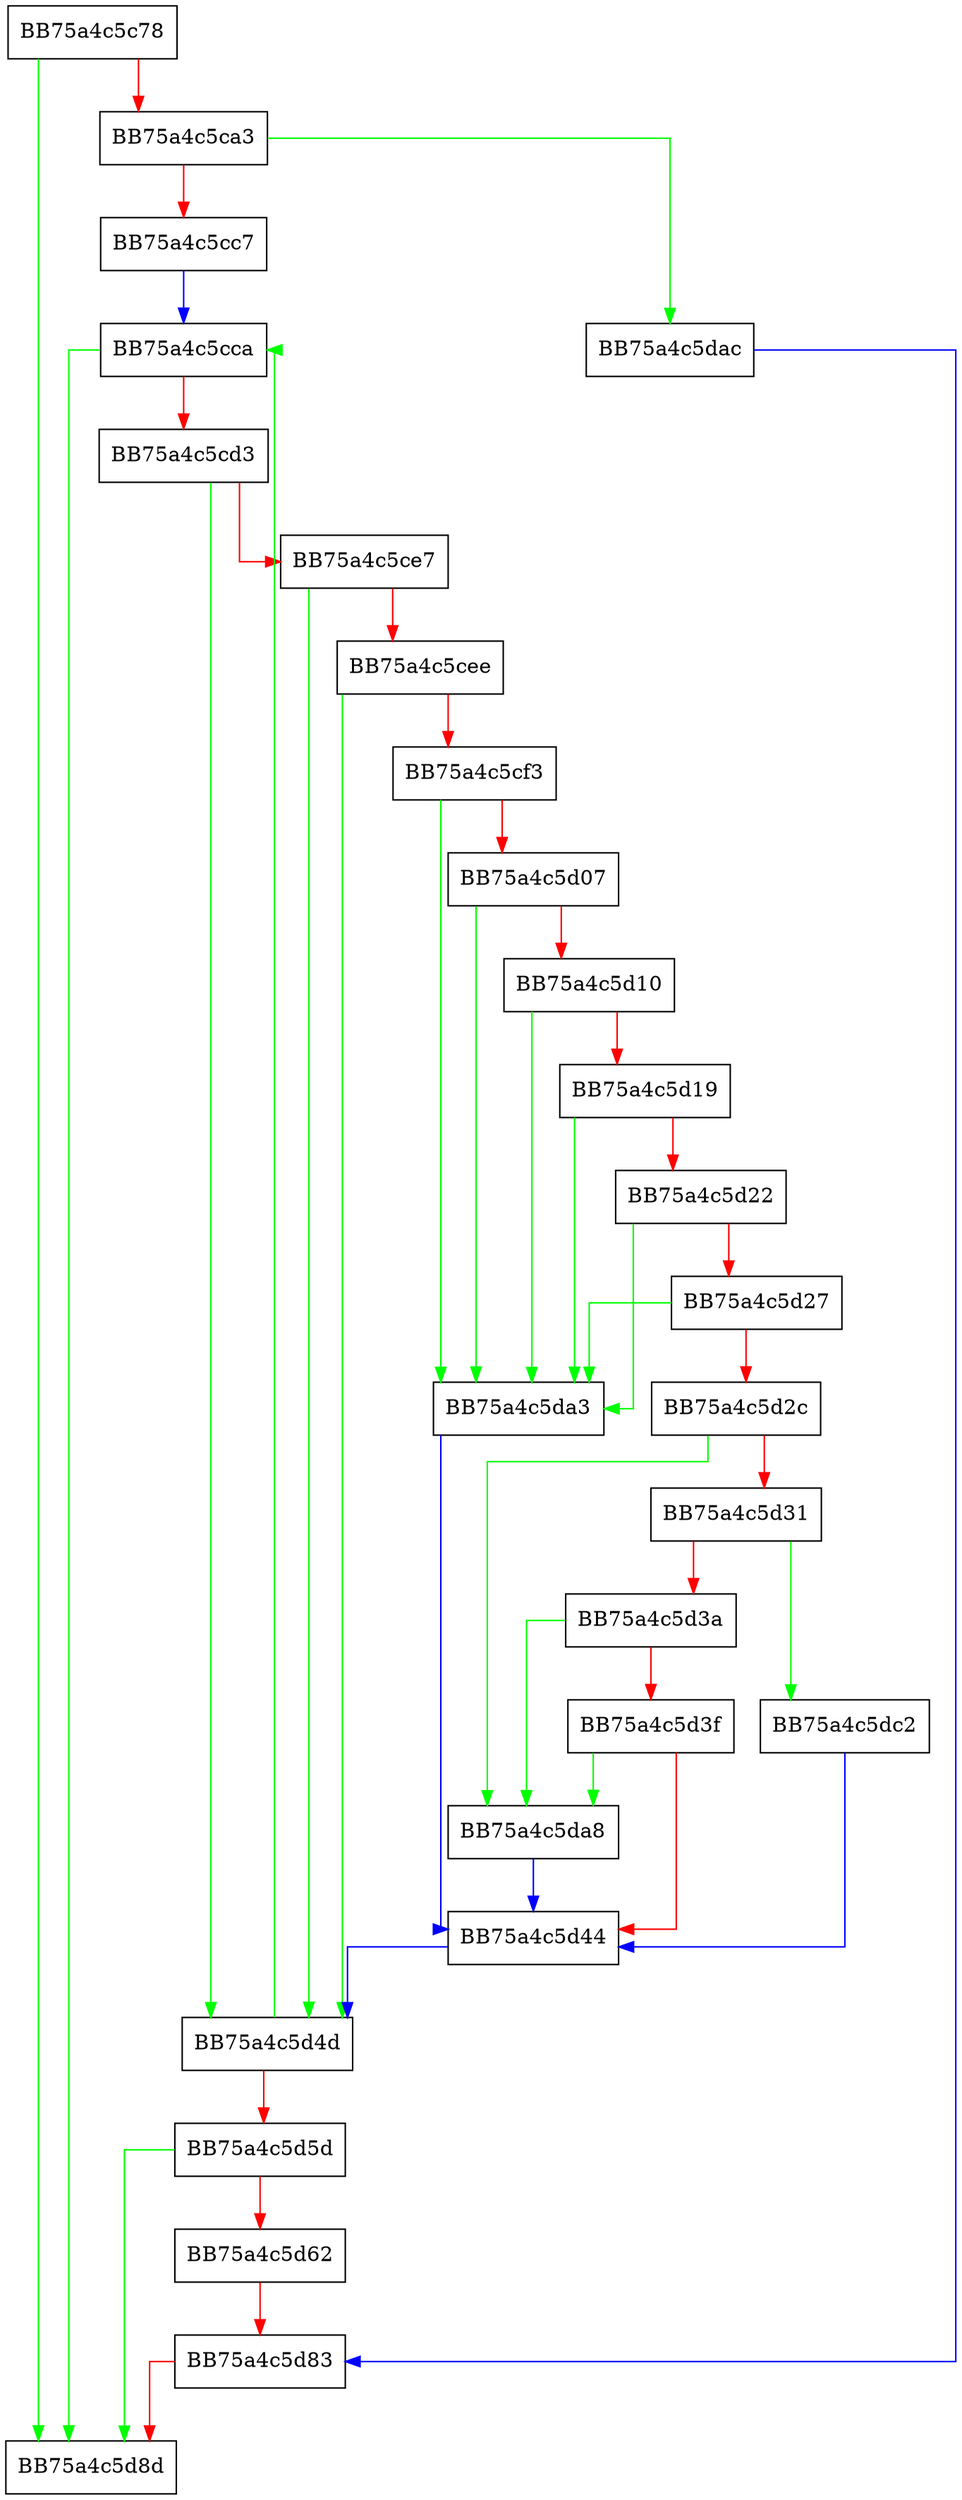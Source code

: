 digraph FlushOpcodeLog {
  node [shape="box"];
  graph [splines=ortho];
  BB75a4c5c78 -> BB75a4c5d8d [color="green"];
  BB75a4c5c78 -> BB75a4c5ca3 [color="red"];
  BB75a4c5ca3 -> BB75a4c5dac [color="green"];
  BB75a4c5ca3 -> BB75a4c5cc7 [color="red"];
  BB75a4c5cc7 -> BB75a4c5cca [color="blue"];
  BB75a4c5cca -> BB75a4c5d8d [color="green"];
  BB75a4c5cca -> BB75a4c5cd3 [color="red"];
  BB75a4c5cd3 -> BB75a4c5d4d [color="green"];
  BB75a4c5cd3 -> BB75a4c5ce7 [color="red"];
  BB75a4c5ce7 -> BB75a4c5d4d [color="green"];
  BB75a4c5ce7 -> BB75a4c5cee [color="red"];
  BB75a4c5cee -> BB75a4c5d4d [color="green"];
  BB75a4c5cee -> BB75a4c5cf3 [color="red"];
  BB75a4c5cf3 -> BB75a4c5da3 [color="green"];
  BB75a4c5cf3 -> BB75a4c5d07 [color="red"];
  BB75a4c5d07 -> BB75a4c5da3 [color="green"];
  BB75a4c5d07 -> BB75a4c5d10 [color="red"];
  BB75a4c5d10 -> BB75a4c5da3 [color="green"];
  BB75a4c5d10 -> BB75a4c5d19 [color="red"];
  BB75a4c5d19 -> BB75a4c5da3 [color="green"];
  BB75a4c5d19 -> BB75a4c5d22 [color="red"];
  BB75a4c5d22 -> BB75a4c5da3 [color="green"];
  BB75a4c5d22 -> BB75a4c5d27 [color="red"];
  BB75a4c5d27 -> BB75a4c5da3 [color="green"];
  BB75a4c5d27 -> BB75a4c5d2c [color="red"];
  BB75a4c5d2c -> BB75a4c5da8 [color="green"];
  BB75a4c5d2c -> BB75a4c5d31 [color="red"];
  BB75a4c5d31 -> BB75a4c5dc2 [color="green"];
  BB75a4c5d31 -> BB75a4c5d3a [color="red"];
  BB75a4c5d3a -> BB75a4c5da8 [color="green"];
  BB75a4c5d3a -> BB75a4c5d3f [color="red"];
  BB75a4c5d3f -> BB75a4c5da8 [color="green"];
  BB75a4c5d3f -> BB75a4c5d44 [color="red"];
  BB75a4c5d44 -> BB75a4c5d4d [color="blue"];
  BB75a4c5d4d -> BB75a4c5cca [color="green"];
  BB75a4c5d4d -> BB75a4c5d5d [color="red"];
  BB75a4c5d5d -> BB75a4c5d8d [color="green"];
  BB75a4c5d5d -> BB75a4c5d62 [color="red"];
  BB75a4c5d62 -> BB75a4c5d83 [color="red"];
  BB75a4c5d83 -> BB75a4c5d8d [color="red"];
  BB75a4c5da3 -> BB75a4c5d44 [color="blue"];
  BB75a4c5da8 -> BB75a4c5d44 [color="blue"];
  BB75a4c5dac -> BB75a4c5d83 [color="blue"];
  BB75a4c5dc2 -> BB75a4c5d44 [color="blue"];
}
